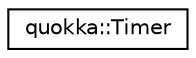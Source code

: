 digraph "Graphical Class Hierarchy"
{
 // LATEX_PDF_SIZE
  edge [fontname="Helvetica",fontsize="10",labelfontname="Helvetica",labelfontsize="10"];
  node [fontname="Helvetica",fontsize="10",shape=record];
  rankdir="LR";
  Node0 [label="quokka::Timer",height=0.2,width=0.4,color="black", fillcolor="white", style="filled",URL="$classquokka_1_1Timer.html",tooltip=" "];
}
